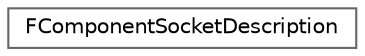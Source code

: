 digraph "Graphical Class Hierarchy"
{
 // INTERACTIVE_SVG=YES
 // LATEX_PDF_SIZE
  bgcolor="transparent";
  edge [fontname=Helvetica,fontsize=10,labelfontname=Helvetica,labelfontsize=10];
  node [fontname=Helvetica,fontsize=10,shape=box,height=0.2,width=0.4];
  rankdir="LR";
  Node0 [id="Node000000",label="FComponentSocketDescription",height=0.2,width=0.4,color="grey40", fillcolor="white", style="filled",URL="$db/d3f/structFComponentSocketDescription.html",tooltip="Info about a socket on a scene component."];
}

